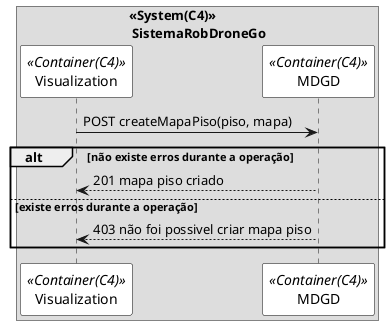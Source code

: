 @startuml getPackagingSD

skinparam sequence {
ParticipantBorderColor black
ParticipantBackgroundColor white
}

box "<<System(C4)>>\n SistemaRobDroneGo"
participant Visualization as ui <<Container(C4)>>
participant MDGD as mdl <<Container(C4)>>
ui -> mdl: POST createMapaPiso(piso, mapa)
alt não existe erros durante a operação
mdl --> ui: 201 mapa piso criado
else existe erros durante a operação
mdl --> ui: 403 não foi possivel criar mapa piso
end 

end box

@enduml